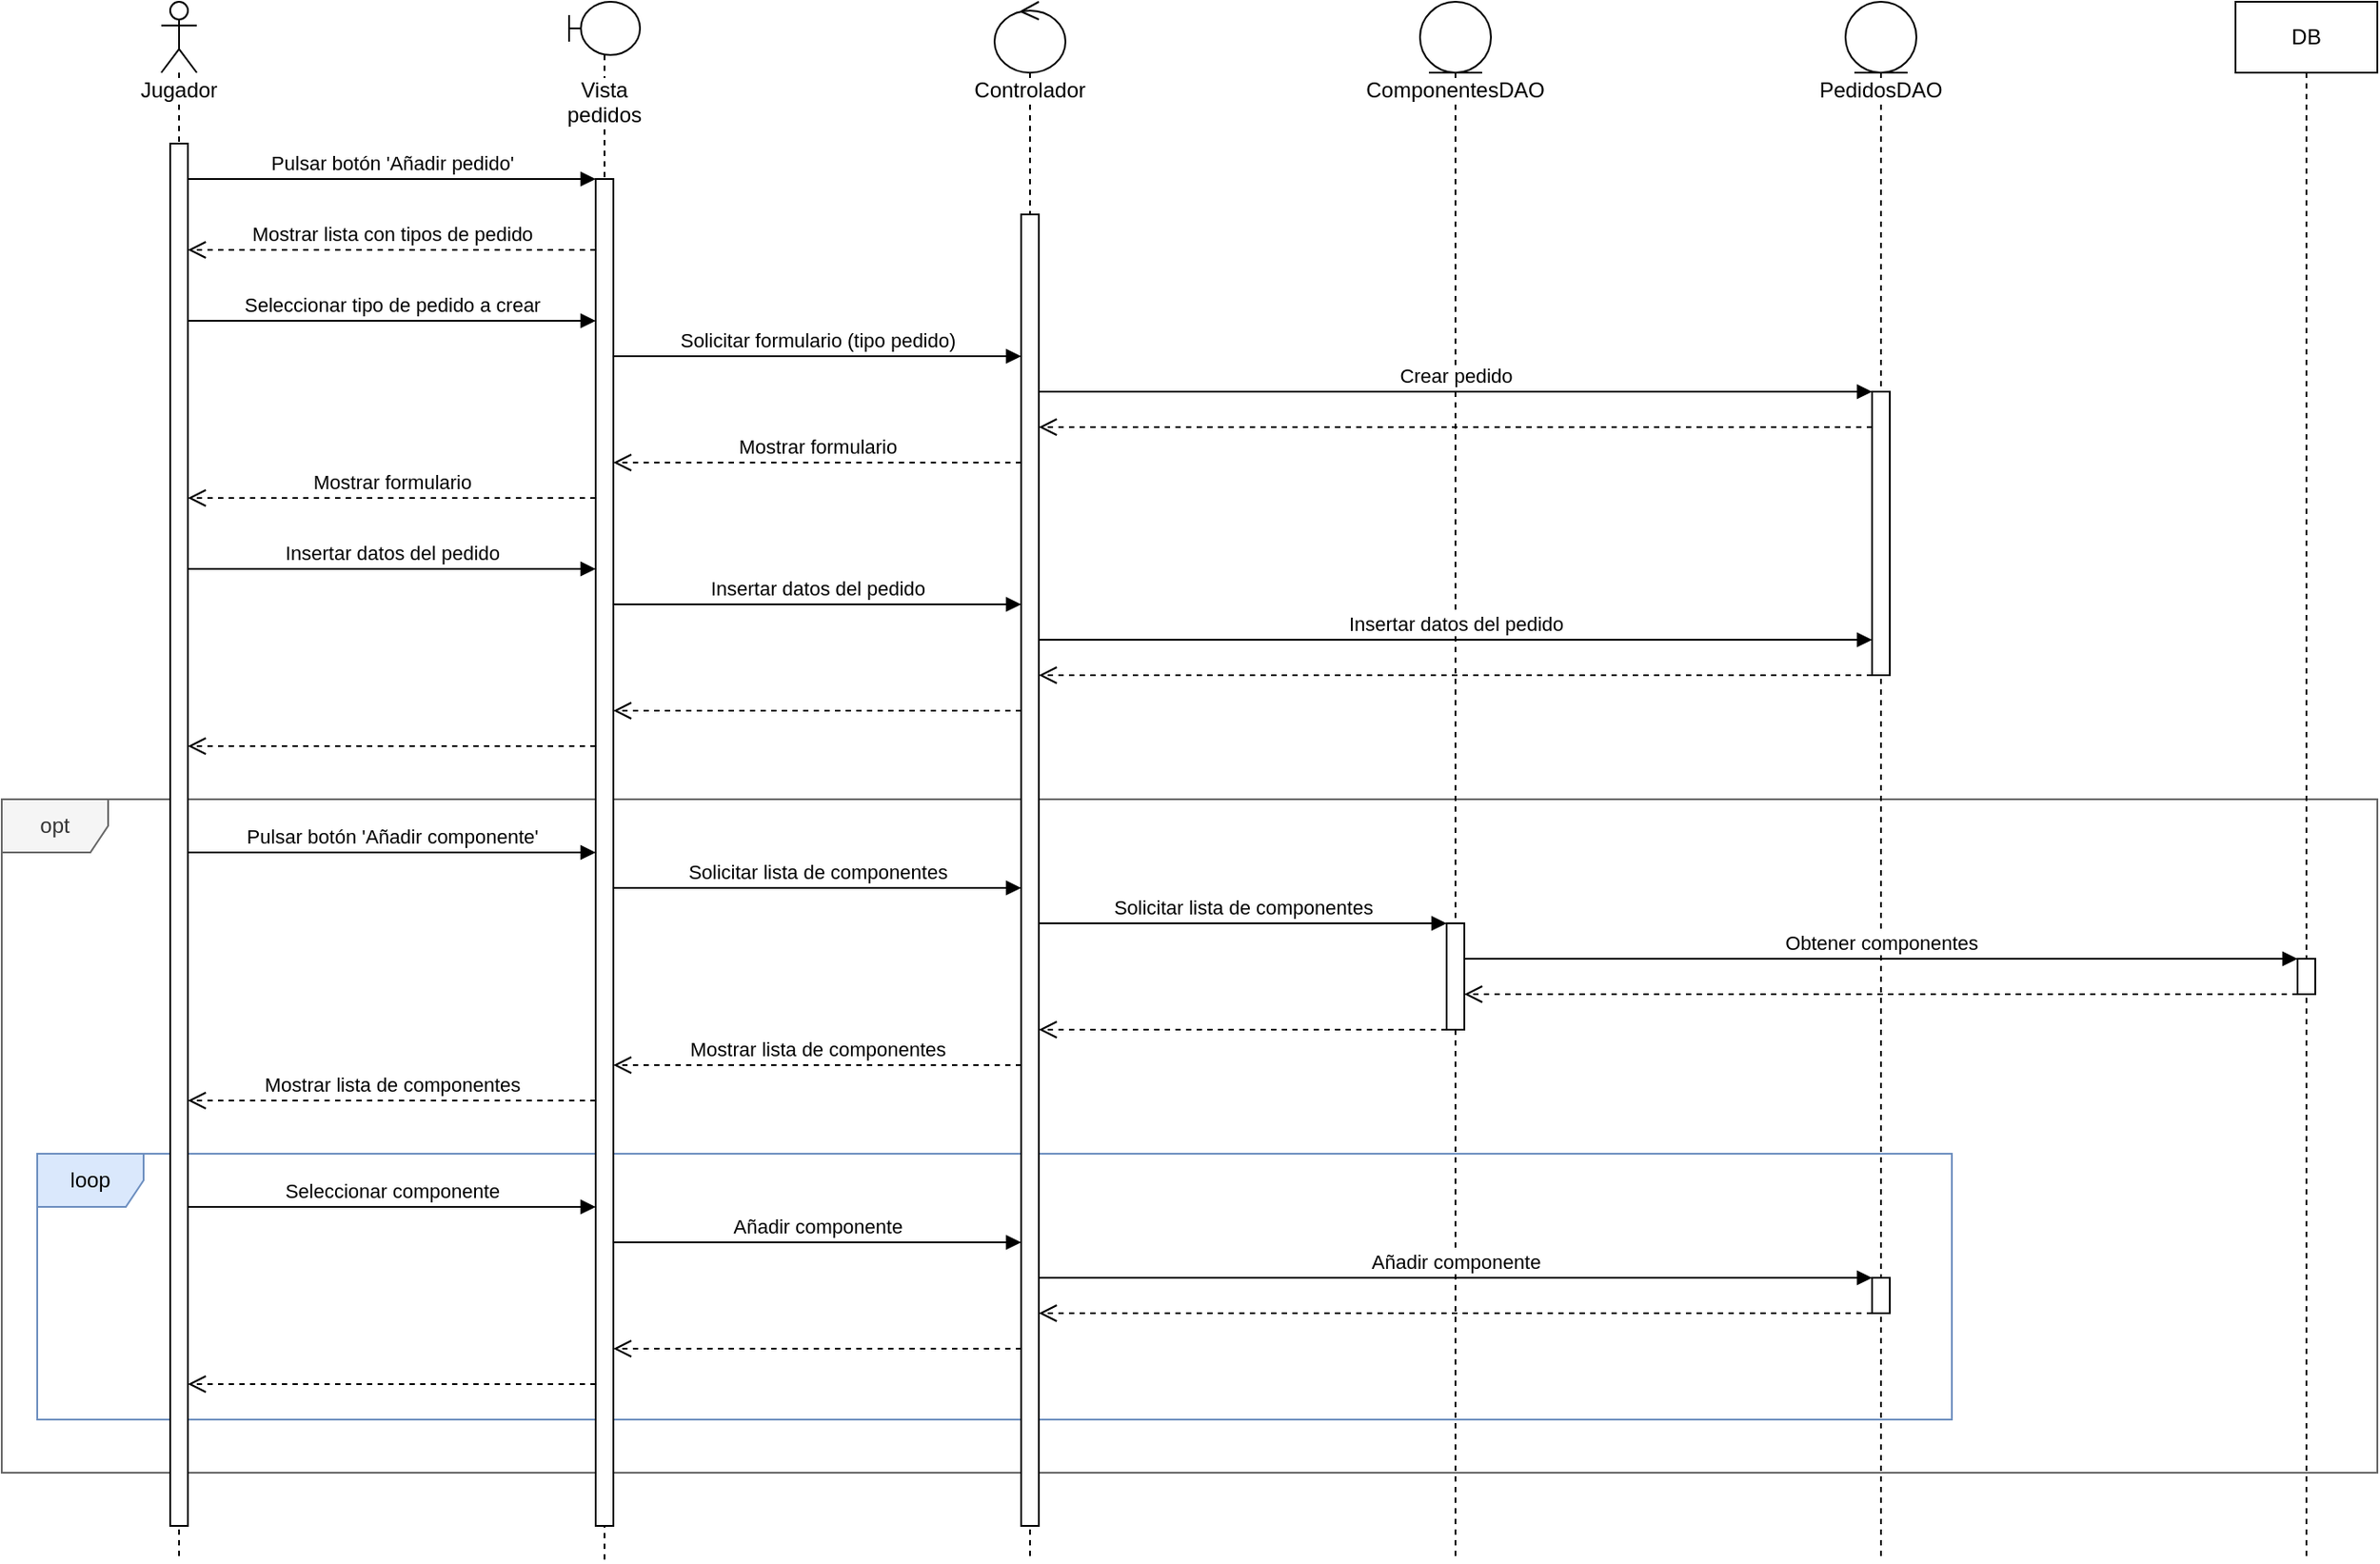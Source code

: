 <mxfile>
    <diagram id="PFj5AoRyFz8LDhigxnEz" name="añadir_pedido">
        <mxGraphModel dx="2209" dy="786" grid="1" gridSize="10" guides="1" tooltips="1" connect="1" arrows="1" fold="1" page="1" pageScale="1" pageWidth="1169" pageHeight="827" background="#ffffff" math="0" shadow="0">
            <root>
                <mxCell id="0"/>
                <mxCell id="1" parent="0"/>
                <mxCell id="18" value="opt" style="shape=umlFrame;whiteSpace=wrap;html=1;labelBackgroundColor=none;fillColor=#f5f5f5;fontColor=#333333;strokeColor=#666666;" parent="1" vertex="1">
                    <mxGeometry x="-40" y="490" width="1340" height="380" as="geometry"/>
                </mxCell>
                <mxCell id="43" value="loop" style="shape=umlFrame;whiteSpace=wrap;html=1;labelBackgroundColor=none;fillColor=#dae8fc;strokeColor=#6c8ebf;" parent="1" vertex="1">
                    <mxGeometry x="-20" y="690" width="1080" height="150" as="geometry"/>
                </mxCell>
                <mxCell id="2" value="&lt;span style=&quot;background-color: rgb(255, 255, 255);&quot;&gt;Jugador&lt;/span&gt;" style="shape=umlLifeline;participant=umlActor;perimeter=lifelinePerimeter;whiteSpace=wrap;html=1;container=1;collapsible=0;recursiveResize=0;verticalAlign=top;spacingTop=36;outlineConnect=0;size=40;" parent="1" vertex="1">
                    <mxGeometry x="50" y="40" width="20" height="880" as="geometry"/>
                </mxCell>
                <mxCell id="6" value="" style="html=1;points=[];perimeter=orthogonalPerimeter;labelBackgroundColor=#FFFFFF;" parent="2" vertex="1">
                    <mxGeometry x="5" y="80" width="10" height="780" as="geometry"/>
                </mxCell>
                <mxCell id="3" value="Vista pedidos" style="shape=umlLifeline;participant=umlBoundary;perimeter=lifelinePerimeter;whiteSpace=wrap;html=1;container=1;collapsible=0;recursiveResize=0;verticalAlign=top;spacingTop=36;outlineConnect=0;labelBackgroundColor=#FFFFFF;size=30;" parent="1" vertex="1">
                    <mxGeometry x="280" y="40" width="40" height="880" as="geometry"/>
                </mxCell>
                <mxCell id="7" value="" style="html=1;points=[];perimeter=orthogonalPerimeter;labelBackgroundColor=#FFFFFF;" parent="3" vertex="1">
                    <mxGeometry x="15" y="100" width="10" height="760" as="geometry"/>
                </mxCell>
                <mxCell id="4" value="PedidosDAO" style="shape=umlLifeline;participant=umlEntity;perimeter=lifelinePerimeter;whiteSpace=wrap;html=1;container=1;collapsible=0;recursiveResize=0;verticalAlign=top;spacingTop=36;outlineConnect=0;labelBackgroundColor=#FFFFFF;" parent="1" vertex="1">
                    <mxGeometry x="1000" y="40" width="40" height="880" as="geometry"/>
                </mxCell>
                <mxCell id="35" value="" style="html=1;points=[];perimeter=orthogonalPerimeter;labelBackgroundColor=#FFFFFF;" parent="4" vertex="1">
                    <mxGeometry x="15" y="220" width="10" height="160" as="geometry"/>
                </mxCell>
                <mxCell id="39" value="" style="html=1;points=[];perimeter=orthogonalPerimeter;labelBackgroundColor=#FFFFFF;" parent="4" vertex="1">
                    <mxGeometry x="15" y="720" width="10" height="20" as="geometry"/>
                </mxCell>
                <mxCell id="5" value="Controlador" style="shape=umlLifeline;participant=umlControl;perimeter=lifelinePerimeter;whiteSpace=wrap;html=1;container=1;collapsible=0;recursiveResize=0;verticalAlign=top;spacingTop=36;outlineConnect=0;labelBackgroundColor=#FFFFFF;" parent="1" vertex="1">
                    <mxGeometry x="520" y="40" width="40" height="880" as="geometry"/>
                </mxCell>
                <mxCell id="12" value="" style="html=1;points=[];perimeter=orthogonalPerimeter;labelBackgroundColor=#FFFFFF;" parent="5" vertex="1">
                    <mxGeometry x="15" y="120" width="10" height="740" as="geometry"/>
                </mxCell>
                <mxCell id="8" value="Pulsar botón 'Añadir pedido'" style="html=1;verticalAlign=bottom;endArrow=block;" parent="1" source="6" target="7" edge="1">
                    <mxGeometry width="80" relative="1" as="geometry">
                        <mxPoint x="410" y="370" as="sourcePoint"/>
                        <mxPoint x="490" y="370" as="targetPoint"/>
                        <Array as="points">
                            <mxPoint x="180" y="140"/>
                        </Array>
                    </mxGeometry>
                </mxCell>
                <mxCell id="9" value="Mostrar lista con tipos de pedido" style="html=1;verticalAlign=bottom;endArrow=open;dashed=1;endSize=8;" parent="1" source="7" target="6" edge="1">
                    <mxGeometry relative="1" as="geometry">
                        <mxPoint x="490" y="370" as="sourcePoint"/>
                        <mxPoint x="410" y="370" as="targetPoint"/>
                        <Array as="points">
                            <mxPoint x="180" y="180"/>
                        </Array>
                    </mxGeometry>
                </mxCell>
                <mxCell id="10" value="Seleccionar tipo de pedido a crear" style="html=1;verticalAlign=bottom;endArrow=block;" parent="1" source="6" target="7" edge="1">
                    <mxGeometry width="80" relative="1" as="geometry">
                        <mxPoint x="75" y="150" as="sourcePoint"/>
                        <mxPoint x="305" y="150" as="targetPoint"/>
                        <Array as="points">
                            <mxPoint x="180" y="220"/>
                        </Array>
                    </mxGeometry>
                </mxCell>
                <mxCell id="11" value="Solicitar formulario (tipo pedido)" style="html=1;verticalAlign=bottom;endArrow=block;" parent="1" source="7" target="12" edge="1">
                    <mxGeometry width="80" relative="1" as="geometry">
                        <mxPoint x="310" y="240.0" as="sourcePoint"/>
                        <mxPoint x="540" y="240.0" as="targetPoint"/>
                        <Array as="points">
                            <mxPoint x="425" y="240"/>
                        </Array>
                    </mxGeometry>
                </mxCell>
                <mxCell id="14" value="Mostrar formulario" style="html=1;verticalAlign=bottom;endArrow=open;dashed=1;endSize=8;" parent="1" edge="1">
                    <mxGeometry relative="1" as="geometry">
                        <mxPoint x="535.0" y="300" as="sourcePoint"/>
                        <mxPoint x="305" y="300" as="targetPoint"/>
                        <Array as="points">
                            <mxPoint x="425" y="300"/>
                        </Array>
                    </mxGeometry>
                </mxCell>
                <mxCell id="16" value="Mostrar formulario" style="html=1;verticalAlign=bottom;endArrow=open;dashed=1;endSize=8;" parent="1" edge="1">
                    <mxGeometry relative="1" as="geometry">
                        <mxPoint x="295" y="320" as="sourcePoint"/>
                        <mxPoint x="65" y="320" as="targetPoint"/>
                        <Array as="points">
                            <mxPoint x="180" y="320"/>
                        </Array>
                    </mxGeometry>
                </mxCell>
                <mxCell id="17" value="Insertar datos del pedido" style="html=1;verticalAlign=bottom;endArrow=block;" parent="1" edge="1">
                    <mxGeometry width="80" relative="1" as="geometry">
                        <mxPoint x="65" y="360" as="sourcePoint"/>
                        <mxPoint x="295" y="360" as="targetPoint"/>
                        <Array as="points">
                            <mxPoint x="180" y="360"/>
                        </Array>
                    </mxGeometry>
                </mxCell>
                <mxCell id="19" value="Pulsar botón 'Añadir componente'" style="html=1;verticalAlign=bottom;endArrow=block;" parent="1" edge="1">
                    <mxGeometry width="80" relative="1" as="geometry">
                        <mxPoint x="65" y="520.0" as="sourcePoint"/>
                        <mxPoint x="295" y="520.0" as="targetPoint"/>
                        <Array as="points">
                            <mxPoint x="190" y="520"/>
                        </Array>
                    </mxGeometry>
                </mxCell>
                <mxCell id="21" value="Solicitar lista de componentes" style="html=1;verticalAlign=bottom;endArrow=block;" parent="1" edge="1">
                    <mxGeometry width="80" relative="1" as="geometry">
                        <mxPoint x="305" y="540.0" as="sourcePoint"/>
                        <mxPoint x="535.0" y="540.0" as="targetPoint"/>
                        <Array as="points">
                            <mxPoint x="420" y="540"/>
                        </Array>
                    </mxGeometry>
                </mxCell>
                <mxCell id="22" value="ComponentesDAO" style="shape=umlLifeline;participant=umlEntity;perimeter=lifelinePerimeter;whiteSpace=wrap;html=1;container=1;collapsible=0;recursiveResize=0;verticalAlign=top;spacingTop=36;outlineConnect=0;labelBackgroundColor=#FFFFFF;" parent="1" vertex="1">
                    <mxGeometry x="760" y="40" width="40" height="880" as="geometry"/>
                </mxCell>
                <mxCell id="25" value="" style="html=1;points=[];perimeter=orthogonalPerimeter;labelBackgroundColor=#FFFFFF;" parent="22" vertex="1">
                    <mxGeometry x="15" y="520" width="10" height="60" as="geometry"/>
                </mxCell>
                <mxCell id="23" value="DB" style="shape=umlLifeline;perimeter=lifelinePerimeter;whiteSpace=wrap;html=1;container=1;collapsible=0;recursiveResize=0;outlineConnect=0;labelBackgroundColor=#FFFFFF;" parent="1" vertex="1">
                    <mxGeometry x="1220" y="40" width="80" height="880" as="geometry"/>
                </mxCell>
                <mxCell id="26" value="" style="html=1;points=[];perimeter=orthogonalPerimeter;labelBackgroundColor=#FFFFFF;" parent="23" vertex="1">
                    <mxGeometry x="35" y="540" width="10" height="20" as="geometry"/>
                </mxCell>
                <mxCell id="24" value="Solicitar lista de componentes" style="html=1;verticalAlign=bottom;endArrow=block;" parent="1" edge="1">
                    <mxGeometry width="80" relative="1" as="geometry">
                        <mxPoint x="545.0" y="560.0" as="sourcePoint"/>
                        <mxPoint x="775.0" y="560.0" as="targetPoint"/>
                        <Array as="points">
                            <mxPoint x="660" y="560"/>
                        </Array>
                    </mxGeometry>
                </mxCell>
                <mxCell id="28" value="Obtener componentes" style="html=1;verticalAlign=bottom;endArrow=block;" parent="1" edge="1">
                    <mxGeometry width="80" relative="1" as="geometry">
                        <mxPoint x="785.0" y="580.0" as="sourcePoint"/>
                        <mxPoint x="1255.0" y="580.0" as="targetPoint"/>
                        <Array as="points">
                            <mxPoint x="1020" y="580"/>
                        </Array>
                    </mxGeometry>
                </mxCell>
                <mxCell id="29" value="" style="html=1;verticalAlign=bottom;endArrow=open;dashed=1;endSize=8;" parent="1" edge="1">
                    <mxGeometry relative="1" as="geometry">
                        <mxPoint x="1255.0" y="600.0" as="sourcePoint"/>
                        <mxPoint x="785.0" y="600.0" as="targetPoint"/>
                        <Array as="points">
                            <mxPoint x="1020" y="600"/>
                        </Array>
                    </mxGeometry>
                </mxCell>
                <mxCell id="30" value="" style="html=1;verticalAlign=bottom;endArrow=open;dashed=1;endSize=8;" parent="1" edge="1">
                    <mxGeometry relative="1" as="geometry">
                        <mxPoint x="775.0" y="620.0" as="sourcePoint"/>
                        <mxPoint x="545.0" y="620.0" as="targetPoint"/>
                        <Array as="points">
                            <mxPoint x="660" y="620"/>
                        </Array>
                    </mxGeometry>
                </mxCell>
                <mxCell id="31" value="Mostrar lista de componentes" style="html=1;verticalAlign=bottom;endArrow=open;dashed=1;endSize=8;" parent="1" edge="1">
                    <mxGeometry relative="1" as="geometry">
                        <mxPoint x="535.0" y="640.0" as="sourcePoint"/>
                        <mxPoint x="305" y="640.0" as="targetPoint"/>
                        <Array as="points">
                            <mxPoint x="420" y="640"/>
                        </Array>
                    </mxGeometry>
                </mxCell>
                <mxCell id="32" value="Mostrar lista de componentes" style="html=1;verticalAlign=bottom;endArrow=open;dashed=1;endSize=8;" parent="1" edge="1">
                    <mxGeometry relative="1" as="geometry">
                        <mxPoint x="295" y="660.0" as="sourcePoint"/>
                        <mxPoint x="65" y="660.0" as="targetPoint"/>
                        <Array as="points">
                            <mxPoint x="180" y="660"/>
                        </Array>
                    </mxGeometry>
                </mxCell>
                <mxCell id="33" value="Seleccionar componente" style="html=1;verticalAlign=bottom;endArrow=block;" parent="1" edge="1">
                    <mxGeometry width="80" relative="1" as="geometry">
                        <mxPoint x="65" y="720.0" as="sourcePoint"/>
                        <mxPoint x="295" y="720.0" as="targetPoint"/>
                        <Array as="points">
                            <mxPoint x="180" y="720"/>
                        </Array>
                    </mxGeometry>
                </mxCell>
                <mxCell id="34" value="Crear pedido" style="html=1;verticalAlign=bottom;endArrow=block;" parent="1" source="12" target="35" edge="1">
                    <mxGeometry width="80" relative="1" as="geometry">
                        <mxPoint x="315" y="250" as="sourcePoint"/>
                        <mxPoint x="545" y="250" as="targetPoint"/>
                        <Array as="points">
                            <mxPoint x="780" y="260"/>
                        </Array>
                    </mxGeometry>
                </mxCell>
                <mxCell id="36" value="" style="html=1;verticalAlign=bottom;endArrow=open;dashed=1;endSize=8;" parent="1" source="35" target="12" edge="1">
                    <mxGeometry relative="1" as="geometry">
                        <mxPoint x="680" y="530" as="sourcePoint"/>
                        <mxPoint x="600" y="530" as="targetPoint"/>
                        <Array as="points">
                            <mxPoint x="790" y="280"/>
                        </Array>
                    </mxGeometry>
                </mxCell>
                <mxCell id="37" value="Añadir componente" style="html=1;verticalAlign=bottom;endArrow=block;" parent="1" edge="1">
                    <mxGeometry width="80" relative="1" as="geometry">
                        <mxPoint x="305" y="740" as="sourcePoint"/>
                        <mxPoint x="535" y="740" as="targetPoint"/>
                        <Array as="points">
                            <mxPoint x="420" y="740"/>
                        </Array>
                    </mxGeometry>
                </mxCell>
                <mxCell id="38" value="Añadir componente" style="html=1;verticalAlign=bottom;endArrow=block;" parent="1" target="39" edge="1">
                    <mxGeometry width="80" relative="1" as="geometry">
                        <mxPoint x="545" y="760" as="sourcePoint"/>
                        <mxPoint x="840" y="1010" as="targetPoint"/>
                        <Array as="points">
                            <mxPoint x="780" y="760"/>
                        </Array>
                    </mxGeometry>
                </mxCell>
                <mxCell id="40" value="" style="html=1;verticalAlign=bottom;endArrow=open;dashed=1;endSize=8;" parent="1" source="39" edge="1">
                    <mxGeometry relative="1" as="geometry">
                        <mxPoint x="1265.0" y="630.0" as="sourcePoint"/>
                        <mxPoint x="545" y="780" as="targetPoint"/>
                        <Array as="points">
                            <mxPoint x="780" y="780"/>
                        </Array>
                    </mxGeometry>
                </mxCell>
                <mxCell id="44" value="" style="html=1;verticalAlign=bottom;endArrow=open;dashed=1;endSize=8;" parent="1" edge="1">
                    <mxGeometry relative="1" as="geometry">
                        <mxPoint x="535" y="800" as="sourcePoint"/>
                        <mxPoint x="305" y="800" as="targetPoint"/>
                        <Array as="points">
                            <mxPoint x="430" y="800"/>
                        </Array>
                    </mxGeometry>
                </mxCell>
                <mxCell id="45" value="" style="html=1;verticalAlign=bottom;endArrow=open;dashed=1;endSize=8;" parent="1" edge="1">
                    <mxGeometry relative="1" as="geometry">
                        <mxPoint x="295" y="820" as="sourcePoint"/>
                        <mxPoint x="65" y="820" as="targetPoint"/>
                        <Array as="points">
                            <mxPoint x="195" y="820"/>
                        </Array>
                    </mxGeometry>
                </mxCell>
                <mxCell id="46" value="Insertar datos del pedido" style="html=1;verticalAlign=bottom;endArrow=block;" parent="1" source="7" target="12" edge="1">
                    <mxGeometry width="80" relative="1" as="geometry">
                        <mxPoint x="310" y="380" as="sourcePoint"/>
                        <mxPoint x="540" y="380" as="targetPoint"/>
                        <Array as="points">
                            <mxPoint x="425" y="380"/>
                        </Array>
                    </mxGeometry>
                </mxCell>
                <mxCell id="48" value="Insertar datos del pedido" style="html=1;verticalAlign=bottom;endArrow=block;" parent="1" source="12" target="35" edge="1">
                    <mxGeometry width="80" relative="1" as="geometry">
                        <mxPoint x="315" y="390" as="sourcePoint"/>
                        <mxPoint x="545" y="390" as="targetPoint"/>
                        <Array as="points">
                            <mxPoint x="780" y="400"/>
                        </Array>
                    </mxGeometry>
                </mxCell>
                <mxCell id="49" value="" style="html=1;verticalAlign=bottom;endArrow=open;dashed=1;endSize=8;" parent="1" source="35" target="12" edge="1">
                    <mxGeometry relative="1" as="geometry">
                        <mxPoint x="1025" y="290" as="sourcePoint"/>
                        <mxPoint x="555" y="290" as="targetPoint"/>
                        <Array as="points">
                            <mxPoint x="780" y="420"/>
                        </Array>
                    </mxGeometry>
                </mxCell>
                <mxCell id="50" value="" style="html=1;verticalAlign=bottom;endArrow=open;dashed=1;endSize=8;" parent="1" source="12" target="7" edge="1">
                    <mxGeometry relative="1" as="geometry">
                        <mxPoint x="540" y="420" as="sourcePoint"/>
                        <mxPoint x="305" y="420" as="targetPoint"/>
                        <Array as="points">
                            <mxPoint x="410" y="440"/>
                        </Array>
                    </mxGeometry>
                </mxCell>
                <mxCell id="51" value="" style="html=1;verticalAlign=bottom;endArrow=open;dashed=1;endSize=8;" parent="1" source="7" target="6" edge="1">
                    <mxGeometry relative="1" as="geometry">
                        <mxPoint x="545" y="450" as="sourcePoint"/>
                        <mxPoint x="315" y="450" as="targetPoint"/>
                        <Array as="points">
                            <mxPoint x="180" y="460"/>
                        </Array>
                    </mxGeometry>
                </mxCell>
            </root>
        </mxGraphModel>
    </diagram>
    <diagram name="editar_pedido" id="nhS0gkBror7moDUpEGiO">
        <mxGraphModel grid="1" page="1" gridSize="10" guides="1" tooltips="1" connect="1" arrows="1" fold="1" pageScale="1" pageWidth="1169" pageHeight="827" background="#FFFFFF" math="0" shadow="0">
            <root>
                <mxCell id="PkNUUV6D57fBzduhfl7W-0"/>
                <mxCell id="PkNUUV6D57fBzduhfl7W-1" parent="PkNUUV6D57fBzduhfl7W-0"/>
                <mxCell id="PkNUUV6D57fBzduhfl7W-4" value="&lt;span style=&quot;background-color: rgb(255, 255, 255);&quot;&gt;Jugador&lt;/span&gt;" style="shape=umlLifeline;participant=umlActor;perimeter=lifelinePerimeter;whiteSpace=wrap;html=1;container=1;collapsible=0;recursiveResize=0;verticalAlign=top;spacingTop=36;outlineConnect=0;size=40;rounded=1;" parent="PkNUUV6D57fBzduhfl7W-1" vertex="1">
                    <mxGeometry x="50" y="40" width="20" height="480" as="geometry"/>
                </mxCell>
                <mxCell id="PkNUUV6D57fBzduhfl7W-5" value="" style="html=1;points=[];perimeter=orthogonalPerimeter;labelBackgroundColor=#FFFFFF;rounded=1;" parent="PkNUUV6D57fBzduhfl7W-4" vertex="1">
                    <mxGeometry x="5" y="80" width="10" height="380" as="geometry"/>
                </mxCell>
                <mxCell id="PkNUUV6D57fBzduhfl7W-6" value="Vista pedidos" style="shape=umlLifeline;participant=umlBoundary;perimeter=lifelinePerimeter;whiteSpace=wrap;html=1;container=1;collapsible=0;recursiveResize=0;verticalAlign=top;spacingTop=36;outlineConnect=0;labelBackgroundColor=#FFFFFF;size=30;rounded=1;" parent="PkNUUV6D57fBzduhfl7W-1" vertex="1">
                    <mxGeometry x="280" y="40" width="40" height="480" as="geometry"/>
                </mxCell>
                <mxCell id="PkNUUV6D57fBzduhfl7W-7" value="" style="html=1;points=[];perimeter=orthogonalPerimeter;labelBackgroundColor=#FFFFFF;rounded=1;" parent="PkNUUV6D57fBzduhfl7W-6" vertex="1">
                    <mxGeometry x="15" y="100" width="10" height="340" as="geometry"/>
                </mxCell>
                <mxCell id="PkNUUV6D57fBzduhfl7W-8" value="PedidosDAO" style="shape=umlLifeline;participant=umlEntity;perimeter=lifelinePerimeter;whiteSpace=wrap;html=1;container=1;collapsible=0;recursiveResize=0;verticalAlign=top;spacingTop=36;outlineConnect=0;labelBackgroundColor=#FFFFFF;rounded=1;" parent="PkNUUV6D57fBzduhfl7W-1" vertex="1">
                    <mxGeometry x="760" y="40" width="40" height="480" as="geometry"/>
                </mxCell>
                <mxCell id="PkNUUV6D57fBzduhfl7W-9" value="" style="html=1;points=[];perimeter=orthogonalPerimeter;labelBackgroundColor=#FFFFFF;rounded=1;" parent="PkNUUV6D57fBzduhfl7W-8" vertex="1">
                    <mxGeometry x="15" y="140" width="10" height="260" as="geometry"/>
                </mxCell>
                <mxCell id="PkNUUV6D57fBzduhfl7W-11" value="Controlador" style="shape=umlLifeline;participant=umlControl;perimeter=lifelinePerimeter;whiteSpace=wrap;html=1;container=1;collapsible=0;recursiveResize=0;verticalAlign=top;spacingTop=36;outlineConnect=0;labelBackgroundColor=#FFFFFF;rounded=1;" parent="PkNUUV6D57fBzduhfl7W-1" vertex="1">
                    <mxGeometry x="520" y="40" width="40" height="480" as="geometry"/>
                </mxCell>
                <mxCell id="PkNUUV6D57fBzduhfl7W-12" value="" style="html=1;points=[];perimeter=orthogonalPerimeter;labelBackgroundColor=#FFFFFF;rounded=1;" parent="PkNUUV6D57fBzduhfl7W-11" vertex="1">
                    <mxGeometry x="15" y="120" width="10" height="300" as="geometry"/>
                </mxCell>
                <mxCell id="PkNUUV6D57fBzduhfl7W-13" value="Seleccionar pedido" style="html=1;verticalAlign=bottom;endArrow=block;" parent="PkNUUV6D57fBzduhfl7W-1" source="PkNUUV6D57fBzduhfl7W-5" target="PkNUUV6D57fBzduhfl7W-7" edge="1">
                    <mxGeometry width="80" relative="1" as="geometry">
                        <mxPoint x="410" y="370" as="sourcePoint"/>
                        <mxPoint x="490" y="370" as="targetPoint"/>
                        <Array as="points">
                            <mxPoint x="180" y="140"/>
                        </Array>
                    </mxGeometry>
                </mxCell>
                <mxCell id="PkNUUV6D57fBzduhfl7W-14" value="Mostrar detalles del pedido" style="html=1;verticalAlign=bottom;endArrow=open;dashed=1;endSize=8;" parent="PkNUUV6D57fBzduhfl7W-1" source="PkNUUV6D57fBzduhfl7W-7" target="PkNUUV6D57fBzduhfl7W-5" edge="1">
                    <mxGeometry relative="1" as="geometry">
                        <mxPoint x="490" y="370" as="sourcePoint"/>
                        <mxPoint x="410" y="370" as="targetPoint"/>
                        <Array as="points">
                            <mxPoint x="180" y="280"/>
                        </Array>
                    </mxGeometry>
                </mxCell>
                <mxCell id="PkNUUV6D57fBzduhfl7W-24" value="DB" style="shape=umlLifeline;perimeter=lifelinePerimeter;whiteSpace=wrap;html=1;container=1;collapsible=0;recursiveResize=0;outlineConnect=0;labelBackgroundColor=#FFFFFF;rounded=1;" parent="PkNUUV6D57fBzduhfl7W-1" vertex="1">
                    <mxGeometry x="980" y="40" width="80" height="480" as="geometry"/>
                </mxCell>
                <mxCell id="2GCyFzUS6bZQv1_bKnN_-15" value="" style="html=1;points=[];perimeter=orthogonalPerimeter;labelBackgroundColor=none;fontSize=10;rounded=1;" parent="PkNUUV6D57fBzduhfl7W-24" vertex="1">
                    <mxGeometry x="35" y="360" width="10" height="20" as="geometry"/>
                </mxCell>
                <mxCell id="2GCyFzUS6bZQv1_bKnN_-16" value="" style="html=1;points=[];perimeter=orthogonalPerimeter;labelBackgroundColor=none;fontSize=10;rounded=1;" parent="PkNUUV6D57fBzduhfl7W-24" vertex="1">
                    <mxGeometry x="35" y="160" width="10" height="20" as="geometry"/>
                </mxCell>
                <mxCell id="2GCyFzUS6bZQv1_bKnN_-0" value="Seleccionar pedido" style="html=1;verticalAlign=bottom;endArrow=block;" parent="PkNUUV6D57fBzduhfl7W-1" source="PkNUUV6D57fBzduhfl7W-7" target="PkNUUV6D57fBzduhfl7W-12" edge="1">
                    <mxGeometry width="80" relative="1" as="geometry">
                        <mxPoint x="75" y="150" as="sourcePoint"/>
                        <mxPoint x="305" y="150" as="targetPoint"/>
                        <Array as="points">
                            <mxPoint x="420" y="160"/>
                        </Array>
                    </mxGeometry>
                </mxCell>
                <mxCell id="2GCyFzUS6bZQv1_bKnN_-1" value="Obtener pedido" style="html=1;verticalAlign=bottom;endArrow=block;" parent="PkNUUV6D57fBzduhfl7W-1" source="PkNUUV6D57fBzduhfl7W-12" target="PkNUUV6D57fBzduhfl7W-9" edge="1">
                    <mxGeometry width="80" relative="1" as="geometry">
                        <mxPoint x="315" y="170" as="sourcePoint"/>
                        <mxPoint x="545" y="170" as="targetPoint"/>
                        <Array as="points">
                            <mxPoint x="780" y="180"/>
                        </Array>
                    </mxGeometry>
                </mxCell>
                <mxCell id="2GCyFzUS6bZQv1_bKnN_-2" value="" style="html=1;verticalAlign=bottom;endArrow=open;dashed=1;endSize=8;" parent="PkNUUV6D57fBzduhfl7W-1" source="PkNUUV6D57fBzduhfl7W-9" target="PkNUUV6D57fBzduhfl7W-12" edge="1">
                    <mxGeometry relative="1" as="geometry">
                        <mxPoint x="590" y="350" as="sourcePoint"/>
                        <mxPoint x="510" y="350" as="targetPoint"/>
                        <Array as="points">
                            <mxPoint x="660" y="240"/>
                        </Array>
                    </mxGeometry>
                </mxCell>
                <mxCell id="2GCyFzUS6bZQv1_bKnN_-3" value="" style="html=1;verticalAlign=bottom;endArrow=open;dashed=1;endSize=8;" parent="PkNUUV6D57fBzduhfl7W-1" source="PkNUUV6D57fBzduhfl7W-12" target="PkNUUV6D57fBzduhfl7W-7" edge="1">
                    <mxGeometry relative="1" as="geometry">
                        <mxPoint x="530" y="340" as="sourcePoint"/>
                        <mxPoint x="450" y="340" as="targetPoint"/>
                        <Array as="points">
                            <mxPoint x="420" y="260"/>
                        </Array>
                    </mxGeometry>
                </mxCell>
                <mxCell id="pbUOGL2xqIybDF1JUdQZ-4" style="edgeStyle=none;html=1;fontSize=10;exitX=0;exitY=0.5;exitDx=0;exitDy=0;exitPerimeter=0;dashed=1;fillColor=#f5f5f5;strokeColor=#666666;" parent="PkNUUV6D57fBzduhfl7W-1" source="2GCyFzUS6bZQv1_bKnN_-7" edge="1">
                    <mxGeometry relative="1" as="geometry">
                        <mxPoint x="140" y="300" as="targetPoint"/>
                        <Array as="points">
                            <mxPoint x="80" y="414"/>
                            <mxPoint x="80" y="300"/>
                        </Array>
                    </mxGeometry>
                </mxCell>
                <mxCell id="2GCyFzUS6bZQv1_bKnN_-7" value="Como en el caso de uso 'Añadir componente' se podrá modificar la lista de componentes del pedido." style="shape=note;strokeWidth=2;fontSize=10;size=20;whiteSpace=wrap;html=1;fillColor=#fff2cc;strokeColor=#d6b656;fontColor=#666600;labelBackgroundColor=none;align=left;rounded=1;" parent="PkNUUV6D57fBzduhfl7W-1" vertex="1">
                    <mxGeometry x="120" y="369" width="120" height="90" as="geometry"/>
                </mxCell>
                <mxCell id="2GCyFzUS6bZQv1_bKnN_-8" value="Editar detalles" style="html=1;verticalAlign=bottom;endArrow=block;" parent="PkNUUV6D57fBzduhfl7W-1" source="PkNUUV6D57fBzduhfl7W-5" target="PkNUUV6D57fBzduhfl7W-7" edge="1">
                    <mxGeometry width="80" relative="1" as="geometry">
                        <mxPoint x="75" y="150" as="sourcePoint"/>
                        <mxPoint x="305" y="150" as="targetPoint"/>
                        <Array as="points"/>
                    </mxGeometry>
                </mxCell>
                <mxCell id="2GCyFzUS6bZQv1_bKnN_-9" value="Guardar pedido" style="html=1;verticalAlign=bottom;endArrow=block;" parent="PkNUUV6D57fBzduhfl7W-1" source="PkNUUV6D57fBzduhfl7W-7" target="PkNUUV6D57fBzduhfl7W-12" edge="1">
                    <mxGeometry width="80" relative="1" as="geometry">
                        <mxPoint x="355" y="290" as="sourcePoint"/>
                        <mxPoint x="585" y="290" as="targetPoint"/>
                        <Array as="points">
                            <mxPoint x="420" y="360"/>
                        </Array>
                    </mxGeometry>
                </mxCell>
                <mxCell id="2GCyFzUS6bZQv1_bKnN_-10" value="Guardar pedido" style="html=1;verticalAlign=bottom;endArrow=block;" parent="PkNUUV6D57fBzduhfl7W-1" source="PkNUUV6D57fBzduhfl7W-12" target="PkNUUV6D57fBzduhfl7W-9" edge="1">
                    <mxGeometry width="80" relative="1" as="geometry">
                        <mxPoint x="315" y="310" as="sourcePoint"/>
                        <mxPoint x="545" y="310" as="targetPoint"/>
                        <Array as="points">
                            <mxPoint x="660" y="380"/>
                        </Array>
                    </mxGeometry>
                </mxCell>
                <mxCell id="2GCyFzUS6bZQv1_bKnN_-12" value="" style="html=1;verticalAlign=bottom;endArrow=open;dashed=1;endSize=8;fontSize=10;" parent="PkNUUV6D57fBzduhfl7W-1" source="PkNUUV6D57fBzduhfl7W-9" target="PkNUUV6D57fBzduhfl7W-12" edge="1">
                    <mxGeometry relative="1" as="geometry">
                        <mxPoint x="600" y="430" as="sourcePoint"/>
                        <mxPoint x="520" y="430" as="targetPoint"/>
                        <Array as="points">
                            <mxPoint x="660" y="440"/>
                        </Array>
                    </mxGeometry>
                </mxCell>
                <mxCell id="2GCyFzUS6bZQv1_bKnN_-13" value="" style="html=1;verticalAlign=bottom;endArrow=open;dashed=1;endSize=8;fontSize=10;" parent="PkNUUV6D57fBzduhfl7W-1" source="PkNUUV6D57fBzduhfl7W-12" target="PkNUUV6D57fBzduhfl7W-7" edge="1">
                    <mxGeometry relative="1" as="geometry">
                        <mxPoint x="1025" y="350" as="sourcePoint"/>
                        <mxPoint x="555" y="350" as="targetPoint"/>
                        <Array as="points">
                            <mxPoint x="430" y="460"/>
                        </Array>
                    </mxGeometry>
                </mxCell>
                <mxCell id="2GCyFzUS6bZQv1_bKnN_-14" value="" style="html=1;verticalAlign=bottom;endArrow=open;dashed=1;endSize=8;fontSize=10;" parent="PkNUUV6D57fBzduhfl7W-1" source="PkNUUV6D57fBzduhfl7W-7" target="PkNUUV6D57fBzduhfl7W-5" edge="1">
                    <mxGeometry relative="1" as="geometry">
                        <mxPoint x="300" y="390" as="sourcePoint"/>
                        <mxPoint x="70" y="390" as="targetPoint"/>
                        <Array as="points">
                            <mxPoint x="180" y="480"/>
                        </Array>
                    </mxGeometry>
                </mxCell>
                <mxCell id="2GCyFzUS6bZQv1_bKnN_-17" value="Obtener pedido" style="html=1;verticalAlign=bottom;endArrow=block;" parent="PkNUUV6D57fBzduhfl7W-1" source="PkNUUV6D57fBzduhfl7W-9" target="2GCyFzUS6bZQv1_bKnN_-16" edge="1">
                    <mxGeometry width="80" relative="1" as="geometry">
                        <mxPoint x="555" y="190" as="sourcePoint"/>
                        <mxPoint x="790" y="190" as="targetPoint"/>
                        <Array as="points">
                            <mxPoint x="900" y="200"/>
                        </Array>
                    </mxGeometry>
                </mxCell>
                <mxCell id="pbUOGL2xqIybDF1JUdQZ-0" value="" style="html=1;verticalAlign=bottom;endArrow=open;dashed=1;endSize=8;" parent="PkNUUV6D57fBzduhfl7W-1" source="2GCyFzUS6bZQv1_bKnN_-16" target="PkNUUV6D57fBzduhfl7W-9" edge="1">
                    <mxGeometry relative="1" as="geometry">
                        <mxPoint x="1020" y="220" as="sourcePoint"/>
                        <mxPoint x="790" y="220" as="targetPoint"/>
                        <Array as="points">
                            <mxPoint x="905" y="220"/>
                        </Array>
                    </mxGeometry>
                </mxCell>
                <mxCell id="pbUOGL2xqIybDF1JUdQZ-1" value="Guardar pedido" style="html=1;verticalAlign=bottom;endArrow=block;" parent="PkNUUV6D57fBzduhfl7W-1" source="PkNUUV6D57fBzduhfl7W-9" target="2GCyFzUS6bZQv1_bKnN_-15" edge="1">
                    <mxGeometry width="80" relative="1" as="geometry">
                        <mxPoint x="555" y="370" as="sourcePoint"/>
                        <mxPoint x="785" y="370" as="targetPoint"/>
                        <Array as="points">
                            <mxPoint x="900" y="400"/>
                        </Array>
                    </mxGeometry>
                </mxCell>
                <mxCell id="pbUOGL2xqIybDF1JUdQZ-2" value="" style="html=1;verticalAlign=bottom;endArrow=open;dashed=1;endSize=8;fontSize=10;" parent="PkNUUV6D57fBzduhfl7W-1" source="2GCyFzUS6bZQv1_bKnN_-15" target="PkNUUV6D57fBzduhfl7W-9" edge="1">
                    <mxGeometry relative="1" as="geometry">
                        <mxPoint x="785" y="410" as="sourcePoint"/>
                        <mxPoint x="555" y="410" as="targetPoint"/>
                        <Array as="points">
                            <mxPoint x="900" y="420"/>
                        </Array>
                    </mxGeometry>
                </mxCell>
                <mxCell id="pbUOGL2xqIybDF1JUdQZ-3" value="Guardar pedido" style="html=1;verticalAlign=bottom;endArrow=block;" parent="PkNUUV6D57fBzduhfl7W-1" source="PkNUUV6D57fBzduhfl7W-5" target="PkNUUV6D57fBzduhfl7W-7" edge="1">
                    <mxGeometry width="80" relative="1" as="geometry">
                        <mxPoint x="75" y="320.0" as="sourcePoint"/>
                        <mxPoint x="305" y="320.0" as="targetPoint"/>
                        <Array as="points">
                            <mxPoint x="180" y="340"/>
                        </Array>
                    </mxGeometry>
                </mxCell>
            </root>
        </mxGraphModel>
    </diagram>
    <diagram name="eliminar_pedido" id="ucJ-4ZGX8PekwUB71WW7">
        <mxGraphModel dx="1040" dy="786" grid="1" gridSize="10" guides="1" tooltips="1" connect="1" arrows="1" fold="1" page="1" pageScale="1" pageWidth="1169" pageHeight="827" background="#FFFFFF" math="0" shadow="0">
            <root>
                <mxCell id="2idDcmTFs9rZUG9TTpaB-0"/>
                <mxCell id="2idDcmTFs9rZUG9TTpaB-1" parent="2idDcmTFs9rZUG9TTpaB-0"/>
                <mxCell id="2idDcmTFs9rZUG9TTpaB-2" value="&lt;span style=&quot;background-color: rgb(255, 255, 255);&quot;&gt;Jugador&lt;/span&gt;" style="shape=umlLifeline;participant=umlActor;perimeter=lifelinePerimeter;whiteSpace=wrap;html=1;container=1;collapsible=0;recursiveResize=0;verticalAlign=top;spacingTop=36;outlineConnect=0;size=40;rounded=1;" vertex="1" parent="2idDcmTFs9rZUG9TTpaB-1">
                    <mxGeometry x="50" y="40" width="20" height="280" as="geometry"/>
                </mxCell>
                <mxCell id="2idDcmTFs9rZUG9TTpaB-3" value="" style="html=1;points=[];perimeter=orthogonalPerimeter;labelBackgroundColor=#FFFFFF;rounded=1;" vertex="1" parent="2idDcmTFs9rZUG9TTpaB-2">
                    <mxGeometry x="5" y="80" width="10" height="180" as="geometry"/>
                </mxCell>
                <mxCell id="2idDcmTFs9rZUG9TTpaB-4" value="Vista pedidos" style="shape=umlLifeline;participant=umlBoundary;perimeter=lifelinePerimeter;whiteSpace=wrap;html=1;container=1;collapsible=0;recursiveResize=0;verticalAlign=top;spacingTop=36;outlineConnect=0;labelBackgroundColor=#FFFFFF;size=30;rounded=1;" vertex="1" parent="2idDcmTFs9rZUG9TTpaB-1">
                    <mxGeometry x="280" y="40" width="40" height="280" as="geometry"/>
                </mxCell>
                <mxCell id="2idDcmTFs9rZUG9TTpaB-5" value="" style="html=1;points=[];perimeter=orthogonalPerimeter;labelBackgroundColor=#FFFFFF;rounded=1;" vertex="1" parent="2idDcmTFs9rZUG9TTpaB-4">
                    <mxGeometry x="15" y="100" width="10" height="140" as="geometry"/>
                </mxCell>
                <mxCell id="2idDcmTFs9rZUG9TTpaB-6" value="PedidosDAO" style="shape=umlLifeline;participant=umlEntity;perimeter=lifelinePerimeter;whiteSpace=wrap;html=1;container=1;collapsible=0;recursiveResize=0;verticalAlign=top;spacingTop=36;outlineConnect=0;labelBackgroundColor=#FFFFFF;rounded=1;" vertex="1" parent="2idDcmTFs9rZUG9TTpaB-1">
                    <mxGeometry x="760" y="40" width="40" height="280" as="geometry"/>
                </mxCell>
                <mxCell id="2idDcmTFs9rZUG9TTpaB-7" value="" style="html=1;points=[];perimeter=orthogonalPerimeter;labelBackgroundColor=#FFFFFF;rounded=1;" vertex="1" parent="2idDcmTFs9rZUG9TTpaB-6">
                    <mxGeometry x="15" y="140" width="10" height="60" as="geometry"/>
                </mxCell>
                <mxCell id="2idDcmTFs9rZUG9TTpaB-8" value="Controlador" style="shape=umlLifeline;participant=umlControl;perimeter=lifelinePerimeter;whiteSpace=wrap;html=1;container=1;collapsible=0;recursiveResize=0;verticalAlign=top;spacingTop=36;outlineConnect=0;labelBackgroundColor=#FFFFFF;rounded=1;" vertex="1" parent="2idDcmTFs9rZUG9TTpaB-1">
                    <mxGeometry x="520" y="40" width="40" height="280" as="geometry"/>
                </mxCell>
                <mxCell id="2idDcmTFs9rZUG9TTpaB-9" value="" style="html=1;points=[];perimeter=orthogonalPerimeter;labelBackgroundColor=#FFFFFF;rounded=1;" vertex="1" parent="2idDcmTFs9rZUG9TTpaB-8">
                    <mxGeometry x="15" y="120" width="10" height="100" as="geometry"/>
                </mxCell>
                <mxCell id="2idDcmTFs9rZUG9TTpaB-12" value="DB" style="shape=umlLifeline;perimeter=lifelinePerimeter;whiteSpace=wrap;html=1;container=1;collapsible=0;recursiveResize=0;outlineConnect=0;labelBackgroundColor=#FFFFFF;rounded=1;" vertex="1" parent="2idDcmTFs9rZUG9TTpaB-1">
                    <mxGeometry x="980" y="40" width="80" height="280" as="geometry"/>
                </mxCell>
                <mxCell id="2idDcmTFs9rZUG9TTpaB-14" value="" style="html=1;points=[];perimeter=orthogonalPerimeter;labelBackgroundColor=none;fontSize=10;rounded=1;" vertex="1" parent="2idDcmTFs9rZUG9TTpaB-12">
                    <mxGeometry x="35" y="160" width="10" height="20" as="geometry"/>
                </mxCell>
                <mxCell id="2idDcmTFs9rZUG9TTpaB-30" value="" style="html=1;verticalAlign=bottom;endArrow=open;dashed=1;endSize=8;fontSize=10;" edge="1" parent="2idDcmTFs9rZUG9TTpaB-1" source="2idDcmTFs9rZUG9TTpaB-12" target="2idDcmTFs9rZUG9TTpaB-7">
                    <mxGeometry relative="1" as="geometry">
                        <mxPoint x="785" y="210" as="sourcePoint"/>
                        <mxPoint x="555" y="210" as="targetPoint"/>
                        <Array as="points">
                            <mxPoint x="900" y="220"/>
                        </Array>
                    </mxGeometry>
                </mxCell>
                <mxCell id="2idDcmTFs9rZUG9TTpaB-22" value="Eliminar pedido" style="html=1;verticalAlign=bottom;endArrow=block;" edge="1" parent="2idDcmTFs9rZUG9TTpaB-1" source="2idDcmTFs9rZUG9TTpaB-5" target="2idDcmTFs9rZUG9TTpaB-9">
                    <mxGeometry width="80" relative="1" as="geometry">
                        <mxPoint x="355" y="90" as="sourcePoint"/>
                        <mxPoint x="585" y="90" as="targetPoint"/>
                        <Array as="points">
                            <mxPoint x="420" y="160"/>
                        </Array>
                    </mxGeometry>
                </mxCell>
                <mxCell id="2idDcmTFs9rZUG9TTpaB-23" value="Eliminar pedido" style="html=1;verticalAlign=bottom;endArrow=block;" edge="1" parent="2idDcmTFs9rZUG9TTpaB-1" source="2idDcmTFs9rZUG9TTpaB-9" target="2idDcmTFs9rZUG9TTpaB-7">
                    <mxGeometry width="80" relative="1" as="geometry">
                        <mxPoint x="315" y="110" as="sourcePoint"/>
                        <mxPoint x="545" y="110" as="targetPoint"/>
                        <Array as="points">
                            <mxPoint x="660" y="180"/>
                        </Array>
                    </mxGeometry>
                </mxCell>
                <mxCell id="2idDcmTFs9rZUG9TTpaB-24" value="" style="html=1;verticalAlign=bottom;endArrow=open;dashed=1;endSize=8;fontSize=10;" edge="1" parent="2idDcmTFs9rZUG9TTpaB-1" source="2idDcmTFs9rZUG9TTpaB-7" target="2idDcmTFs9rZUG9TTpaB-9">
                    <mxGeometry relative="1" as="geometry">
                        <mxPoint x="600" y="230" as="sourcePoint"/>
                        <mxPoint x="520" y="230" as="targetPoint"/>
                        <Array as="points">
                            <mxPoint x="660" y="240"/>
                        </Array>
                    </mxGeometry>
                </mxCell>
                <mxCell id="2idDcmTFs9rZUG9TTpaB-25" value="" style="html=1;verticalAlign=bottom;endArrow=open;dashed=1;endSize=8;fontSize=10;" edge="1" parent="2idDcmTFs9rZUG9TTpaB-1" source="2idDcmTFs9rZUG9TTpaB-9" target="2idDcmTFs9rZUG9TTpaB-5">
                    <mxGeometry relative="1" as="geometry">
                        <mxPoint x="1025" y="150" as="sourcePoint"/>
                        <mxPoint x="555" y="150" as="targetPoint"/>
                        <Array as="points">
                            <mxPoint x="430" y="260"/>
                        </Array>
                    </mxGeometry>
                </mxCell>
                <mxCell id="2idDcmTFs9rZUG9TTpaB-26" value="" style="html=1;verticalAlign=bottom;endArrow=open;dashed=1;endSize=8;fontSize=10;" edge="1" parent="2idDcmTFs9rZUG9TTpaB-1" source="2idDcmTFs9rZUG9TTpaB-5" target="2idDcmTFs9rZUG9TTpaB-3">
                    <mxGeometry relative="1" as="geometry">
                        <mxPoint x="300" y="190" as="sourcePoint"/>
                        <mxPoint x="70" y="190" as="targetPoint"/>
                        <Array as="points">
                            <mxPoint x="180" y="280"/>
                        </Array>
                    </mxGeometry>
                </mxCell>
                <mxCell id="2idDcmTFs9rZUG9TTpaB-29" value="Eliminar pedido" style="html=1;verticalAlign=bottom;endArrow=block;" edge="1" parent="2idDcmTFs9rZUG9TTpaB-1" source="2idDcmTFs9rZUG9TTpaB-7" target="2idDcmTFs9rZUG9TTpaB-14">
                    <mxGeometry width="80" relative="1" as="geometry">
                        <mxPoint x="555" y="170" as="sourcePoint"/>
                        <mxPoint x="785" y="170" as="targetPoint"/>
                        <Array as="points">
                            <mxPoint x="900" y="200"/>
                        </Array>
                    </mxGeometry>
                </mxCell>
                <mxCell id="2idDcmTFs9rZUG9TTpaB-31" value="Eliminar pedido seleccionado" style="html=1;verticalAlign=bottom;endArrow=block;" edge="1" parent="2idDcmTFs9rZUG9TTpaB-1" source="2idDcmTFs9rZUG9TTpaB-3" target="2idDcmTFs9rZUG9TTpaB-5">
                    <mxGeometry width="80" relative="1" as="geometry">
                        <mxPoint x="75" y="120.0" as="sourcePoint"/>
                        <mxPoint x="305" y="120.0" as="targetPoint"/>
                        <Array as="points">
                            <mxPoint x="180" y="140"/>
                        </Array>
                    </mxGeometry>
                </mxCell>
            </root>
        </mxGraphModel>
    </diagram>
</mxfile>